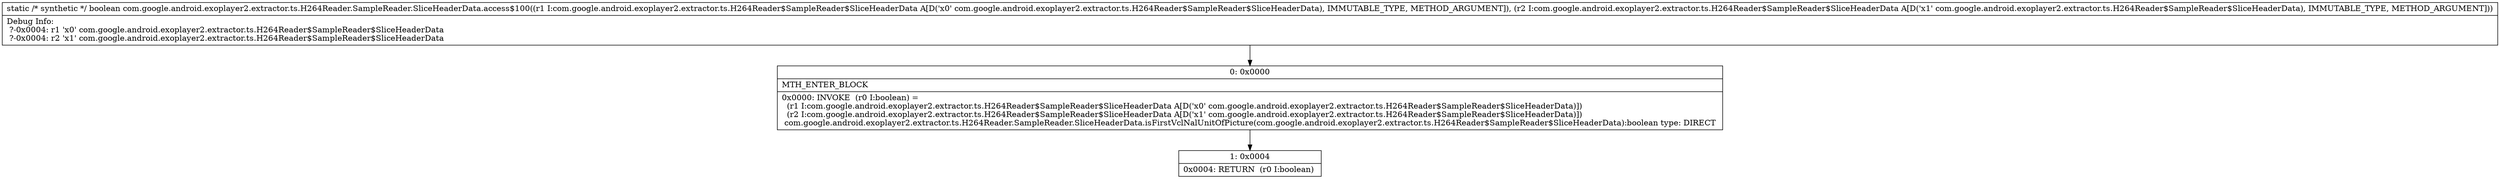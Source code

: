 digraph "CFG forcom.google.android.exoplayer2.extractor.ts.H264Reader.SampleReader.SliceHeaderData.access$100(Lcom\/google\/android\/exoplayer2\/extractor\/ts\/H264Reader$SampleReader$SliceHeaderData;Lcom\/google\/android\/exoplayer2\/extractor\/ts\/H264Reader$SampleReader$SliceHeaderData;)Z" {
Node_0 [shape=record,label="{0\:\ 0x0000|MTH_ENTER_BLOCK\l|0x0000: INVOKE  (r0 I:boolean) = \l  (r1 I:com.google.android.exoplayer2.extractor.ts.H264Reader$SampleReader$SliceHeaderData A[D('x0' com.google.android.exoplayer2.extractor.ts.H264Reader$SampleReader$SliceHeaderData)])\l  (r2 I:com.google.android.exoplayer2.extractor.ts.H264Reader$SampleReader$SliceHeaderData A[D('x1' com.google.android.exoplayer2.extractor.ts.H264Reader$SampleReader$SliceHeaderData)])\l com.google.android.exoplayer2.extractor.ts.H264Reader.SampleReader.SliceHeaderData.isFirstVclNalUnitOfPicture(com.google.android.exoplayer2.extractor.ts.H264Reader$SampleReader$SliceHeaderData):boolean type: DIRECT \l}"];
Node_1 [shape=record,label="{1\:\ 0x0004|0x0004: RETURN  (r0 I:boolean) \l}"];
MethodNode[shape=record,label="{static \/* synthetic *\/ boolean com.google.android.exoplayer2.extractor.ts.H264Reader.SampleReader.SliceHeaderData.access$100((r1 I:com.google.android.exoplayer2.extractor.ts.H264Reader$SampleReader$SliceHeaderData A[D('x0' com.google.android.exoplayer2.extractor.ts.H264Reader$SampleReader$SliceHeaderData), IMMUTABLE_TYPE, METHOD_ARGUMENT]), (r2 I:com.google.android.exoplayer2.extractor.ts.H264Reader$SampleReader$SliceHeaderData A[D('x1' com.google.android.exoplayer2.extractor.ts.H264Reader$SampleReader$SliceHeaderData), IMMUTABLE_TYPE, METHOD_ARGUMENT]))  | Debug Info:\l  ?\-0x0004: r1 'x0' com.google.android.exoplayer2.extractor.ts.H264Reader$SampleReader$SliceHeaderData\l  ?\-0x0004: r2 'x1' com.google.android.exoplayer2.extractor.ts.H264Reader$SampleReader$SliceHeaderData\l}"];
MethodNode -> Node_0;
Node_0 -> Node_1;
}

